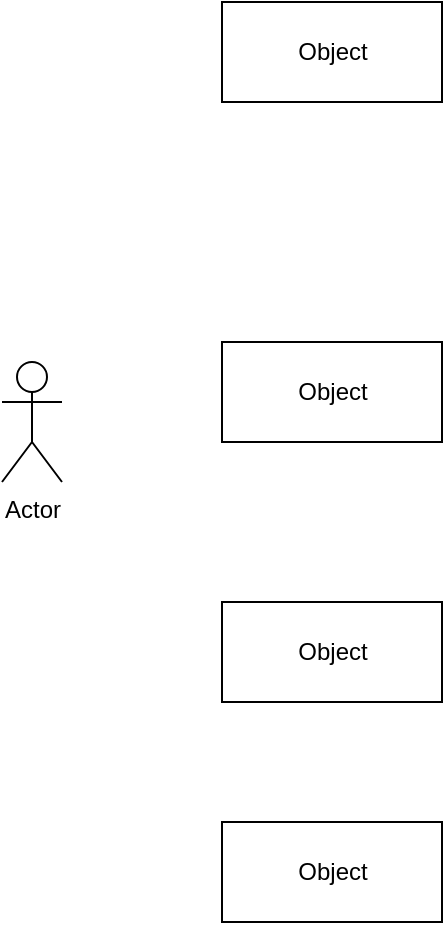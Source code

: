 <mxfile version="14.7.0" type="github">
  <diagram id="_4k45IfOBsskdnUbPDaa" name="Page-1">
    <mxGraphModel dx="1038" dy="575" grid="1" gridSize="10" guides="1" tooltips="1" connect="1" arrows="1" fold="1" page="1" pageScale="1" pageWidth="827" pageHeight="1169" math="0" shadow="0">
      <root>
        <mxCell id="0" />
        <mxCell id="1" parent="0" />
        <mxCell id="VEzm1wGkJV7xHXXM20gM-1" value="Actor" style="shape=umlActor;verticalLabelPosition=bottom;verticalAlign=top;html=1;" vertex="1" parent="1">
          <mxGeometry x="40" y="260" width="30" height="60" as="geometry" />
        </mxCell>
        <mxCell id="VEzm1wGkJV7xHXXM20gM-2" value="Object" style="html=1;" vertex="1" parent="1">
          <mxGeometry x="150" y="80" width="110" height="50" as="geometry" />
        </mxCell>
        <mxCell id="VEzm1wGkJV7xHXXM20gM-3" value="Object" style="html=1;" vertex="1" parent="1">
          <mxGeometry x="150" y="250" width="110" height="50" as="geometry" />
        </mxCell>
        <mxCell id="VEzm1wGkJV7xHXXM20gM-4" value="Object" style="html=1;" vertex="1" parent="1">
          <mxGeometry x="150" y="380" width="110" height="50" as="geometry" />
        </mxCell>
        <mxCell id="VEzm1wGkJV7xHXXM20gM-5" value="Object" style="html=1;" vertex="1" parent="1">
          <mxGeometry x="150" y="490" width="110" height="50" as="geometry" />
        </mxCell>
      </root>
    </mxGraphModel>
  </diagram>
</mxfile>
